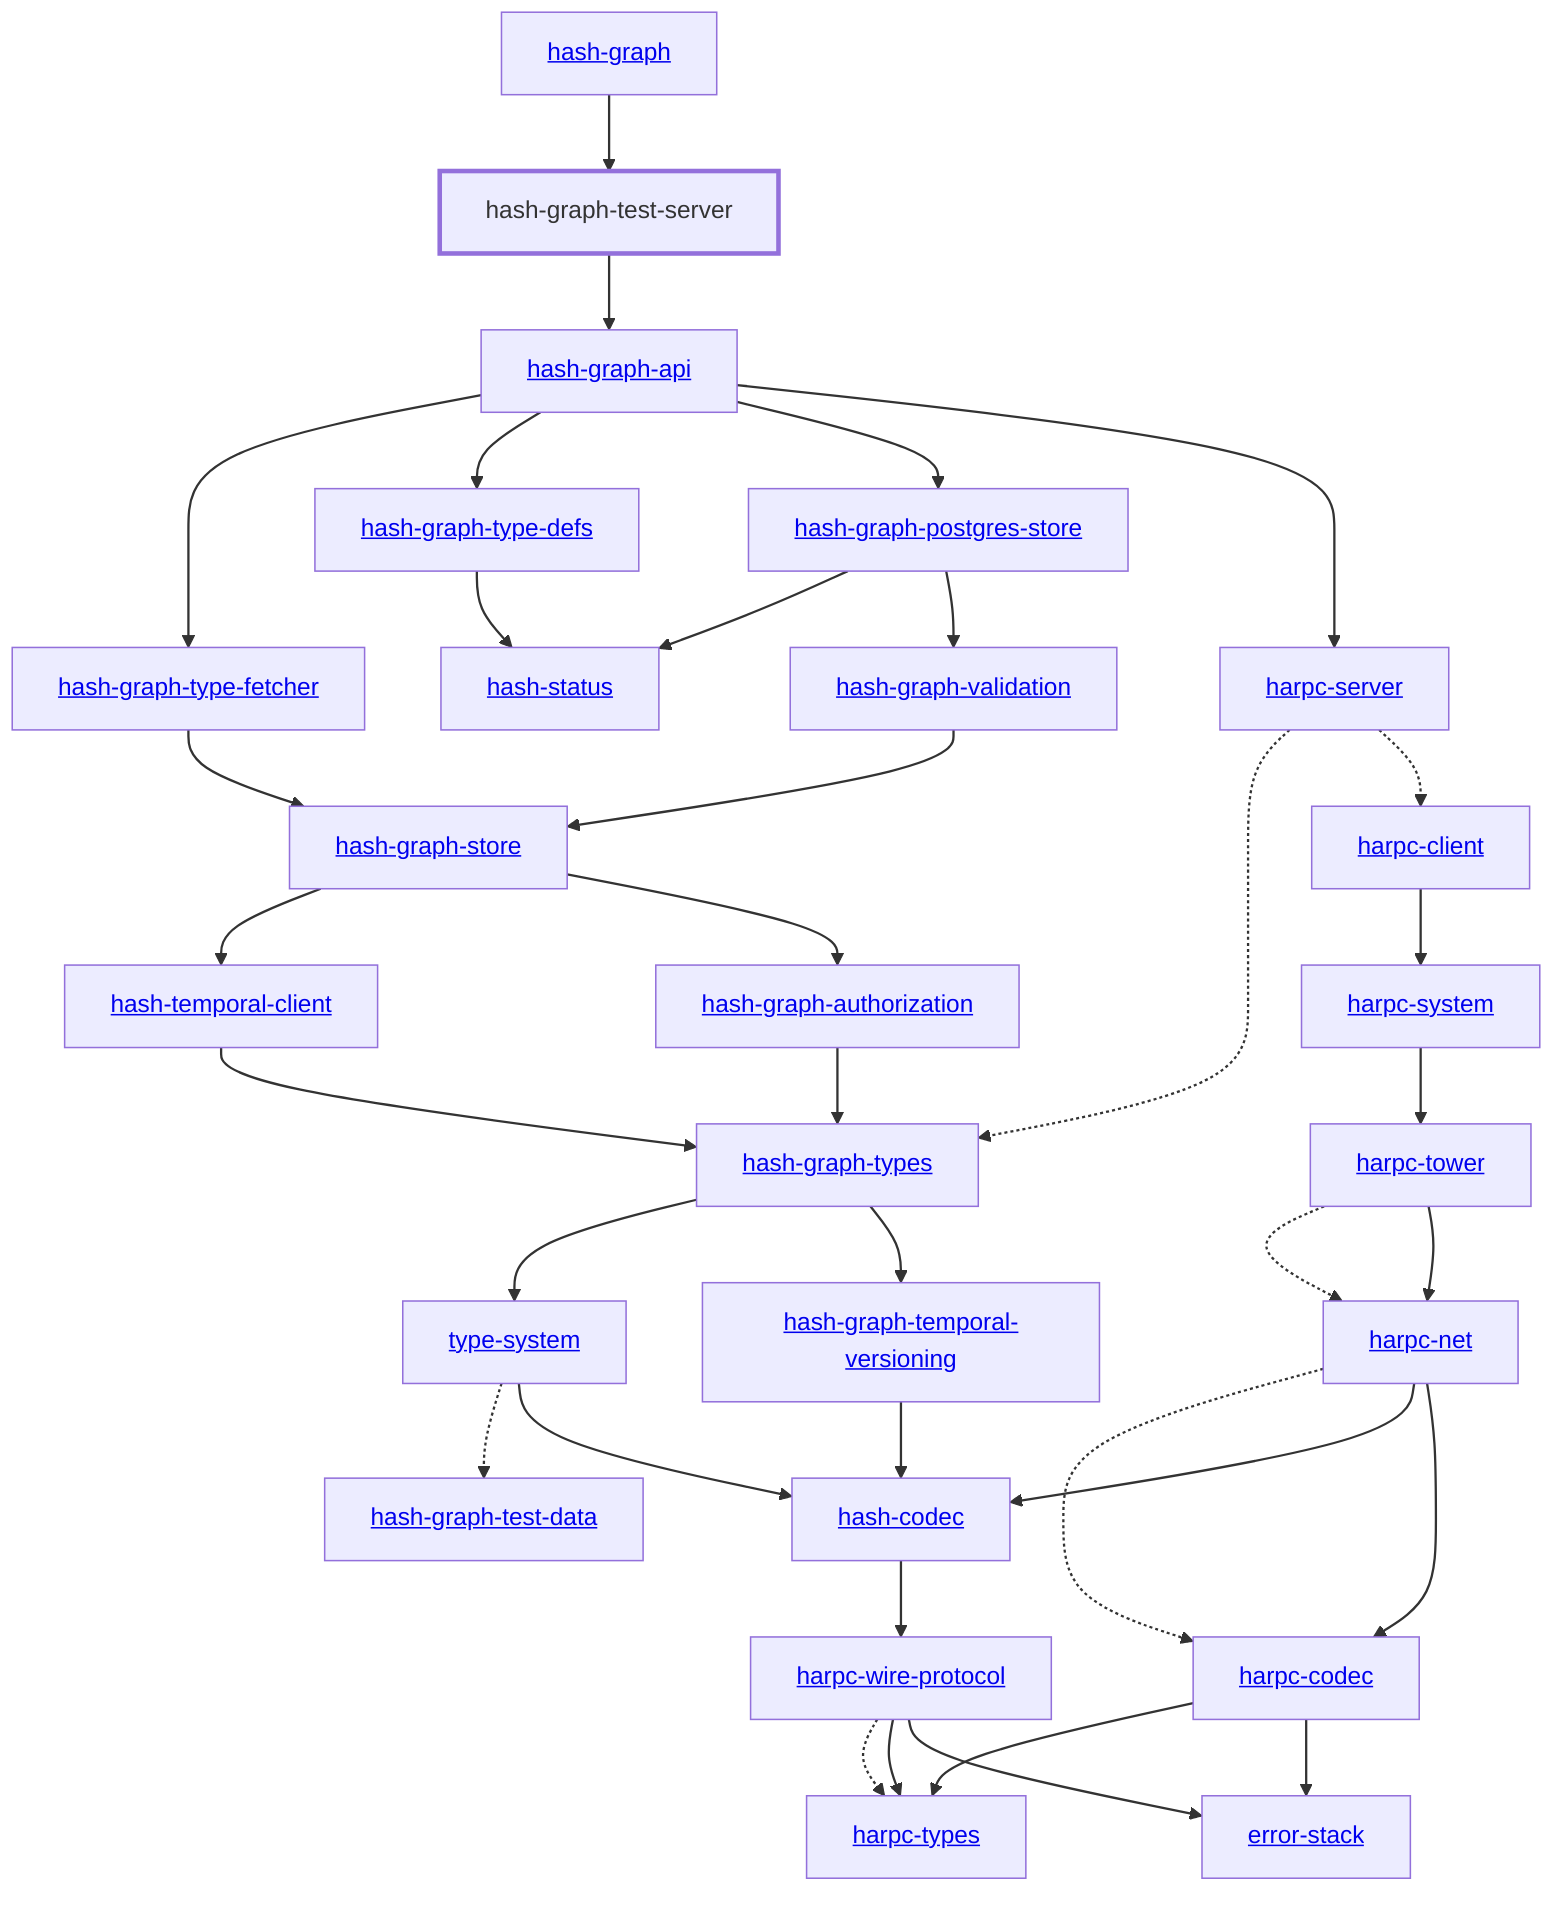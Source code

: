 graph TD
    %% Configure the diagram
    linkStyle default stroke-width:1.5px
    classDef default stroke-width:1px
    classDef root stroke-width:3px
    classDef dev stroke-width:1px
    classDef build stroke-width:1px
    %% Legend
    %% --> : Normal dependency
    %% -.-> : Dev dependency
    %% ---> : Build dependency
    0[hash-graph-test-server]
    class 0 root
    1[<a href="../hash_status/index.html">hash-status</a>]
    2[<a href="../hash_graph_types/index.html">hash-graph-types</a>]
    3[<a href="../hash_graph_type_defs/index.html">hash-graph-type-defs</a>]
    4[<a href="../hash_graph_store/index.html">hash-graph-store</a>]
    5[<a href="../hash_graph_postgres_store/index.html">hash-graph-postgres-store</a>]
    6[<a href="../hash_graph_authorization/index.html">hash-graph-authorization</a>]
    7[<a href="../hash_graph_api/index.html">hash-graph-api</a>]
    8[<a href="../hash_codec/index.html">hash-codec</a>]
    9[<a href="../error_stack/index.html">error-stack</a>]
    10[<a href="../hash_graph_test_data/index.html">hash-graph-test-data</a>]
    class 10 dev
    11[<a href="../type_system/index.html">type-system</a>]
    12[<a href="../hash_graph_temporal_versioning/index.html">hash-graph-temporal-versioning</a>]
    13[<a href="../hash_temporal_client/index.html">hash-temporal-client</a>]
    14[<a href="../hash_graph_validation/index.html">hash-graph-validation</a>]
    15[<a href="../hash_graph_type_fetcher/index.html">hash-graph-type-fetcher</a>]
    16[<a href="../harpc_types/index.html">harpc-types</a>]
    17[<a href="../harpc_tower/index.html">harpc-tower</a>]
    18[<a href="../harpc_system/index.html">harpc-system</a>]
    19[<a href="../harpc_server/index.html">harpc-server</a>]
    20[<a href="../harpc_codec/index.html">harpc-codec</a>]
    21[<a href="../harpc_client/index.html">harpc-client</a>]
    22[<a href="../harpc_wire_protocol/index.html">harpc-wire-protocol</a>]
    23[<a href="../harpc_net/index.html">harpc-net</a>]
    24[<a href="../hash_graph/index.html">hash-graph</a>]
    0 --> 7
    2 --> 11
    2 --> 12
    3 --> 1
    4 --> 13
    4 --> 6
    5 --> 1
    5 --> 14
    6 --> 2
    7 --> 15
    7 --> 3
    7 --> 5
    7 --> 19
    8 --> 22
    11 -.-> 10
    11 --> 8
    12 --> 8
    13 --> 2
    14 --> 4
    15 --> 4
    17 -.-> 23
    17 --> 23
    18 --> 17
    19 -.-> 2
    19 -.-> 21
    20 --> 16
    20 --> 9
    21 --> 18
    22 -.-> 16
    22 --> 16
    22 --> 9
    23 -.-> 20
    23 --> 8
    23 --> 20
    24 --> 0